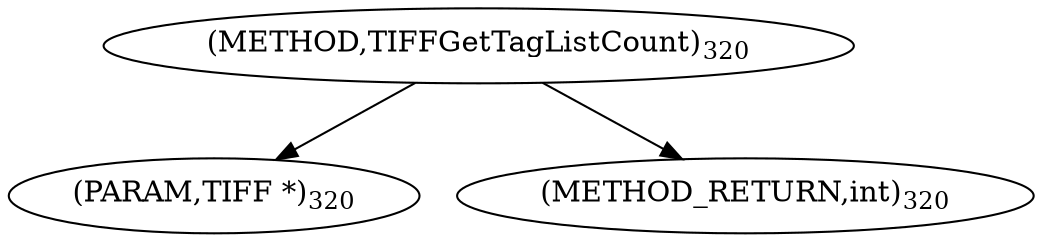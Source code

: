 digraph "TIFFGetTagListCount" {  
"8406" [label = <(METHOD,TIFFGetTagListCount)<SUB>320</SUB>> ]
"8407" [label = <(PARAM,TIFF *)<SUB>320</SUB>> ]
"8408" [label = <(METHOD_RETURN,int)<SUB>320</SUB>> ]
  "8406" -> "8407" 
  "8406" -> "8408" 
}
